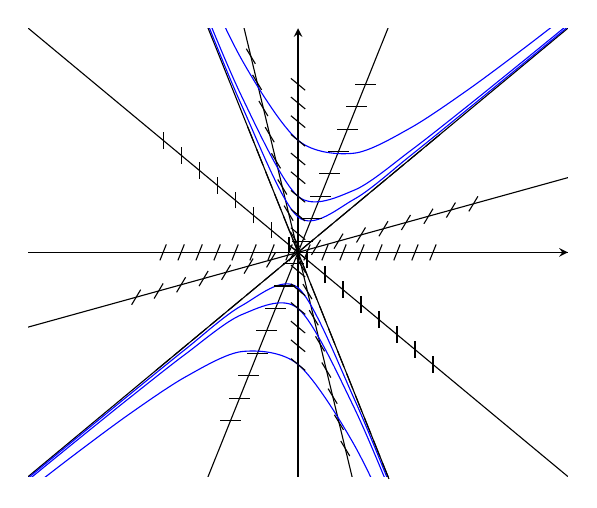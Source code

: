 \begin{tikzpicture}[declare function={
    f(\x,\y)=3*\x-\y;
    g1(\x)=3*\x;
    g2(\x)=\x;
    g3(\x)=1/3*\x;
    g4(\x)=-5*\x;
    g5(\x)=-0;
    g6(\x)=-3*\x;
    g7(\x)=-\x;
    }]
        
    \def\xmax{1.5} \def\xmin{-1.5}
    \def\ymax{1.5} \def\ymin{-1.5}
    \def\nx{15}  \def\ny{15}
    
    \begin{axis}[axis lines=middle,anchor=origin,xmax=2,xmin=-2,ymax=2,ymin=-2,ticks=none]
        \coordinate (O) at (axis cs:0,0);
        \coordinate (X) at (axis cs:1,0);
        \coordinate (Y) at (axis cs:0,1);
        \draw plot (\x,{g1(\x)});
        \draw plot (\x,{g2(\x)});
        \draw plot(\x,{g3(\x)});
        \draw plot (\x,{g4(\x)});
        \draw plot (\x,{g5(\x)});
        \draw plot (\x,{g6(\x)});
        \draw plot (\x,{g7(\x)});
        
        \addplot[blue,smooth] (x,{-x-sqrt(1+4*x^2)});
        \addplot[blue,smooth] (x,{-x-sqrt(.25+4*x^2)});
        \addplot[blue,smooth] (x,{-x-sqrt(.1+4*x^2)});
        
        \addplot[blue,smooth] (x,{-x+sqrt(1+4*x^2)});
        \addplot[blue,smooth] (x,{-x+sqrt(.25+4*x^2)});
        \addplot[blue,smooth] (x,{-x+sqrt(.1+4*x^2)});
        
%         \addplot[blue,smooth] (x,{+x+sqrt(1+4*x^2)});
%         \addplot[blue,smooth] (x,{+x+sqrt(.25+4*x^2)});
%         \addplot[blue,smooth] (x,{+x+sqrt(.1+4*x^2)});
%         
%         \addplot[blue,smooth] (x,{+x-sqrt(1+4*x^2)});
%         \addplot[blue,smooth] (x,{+x-sqrt(.25+4*x^2)});
%         \addplot[blue,smooth] (x,{+x-sqrt(.1+4*x^2)});
        
        
\end{axis}
    
    \begin{scope}[x={($(X)-(O)$)}, y={($(Y)-(O)$)}, shift={(O)}]
        \foreach \i in {0,...,\nx}{
            \draw[-] ({atan(0)}:-0.075) ++ ({-.5+\i*(1/15)},{g1(-.5+\i*(1/15))}) -- ++ ({atan(0)}:0.15);
            \draw[-] ({atan(1)}:-0.075) ++ ({-1+\i*(2/15)},{g2(-1+\i*(2/15))}) -- ++ ({atan(1)}:0.15);
            \draw[-] ({atan(2)}:-0.075) ++ ({-1.2+\i*(2.5/15)},{g3(-1.2+\i*(2.5/15))}) -- ++ ({atan(2)}:0.15);
            \draw[-] ({atan(-2)}:-0.075) ++ ({-.35+\i*(.7/15)},{g4(-.35+\i*(.7/15))}) -- ++ ({atan(-2)}:0.15);
            \draw[-] ({atan(-3)}:-0.075) ++ ({-.35+\i*(1/15)},{g6(-.35+\i*(1/15))}) -- ++ ({atan(-3)}:0.15);
            \draw[-] ({atan(3)}:-0.075) ++ ({-1+\i*(2/15)},{g5(-1+\i*(2/15))}) -- ++ ({atan(3)}:0.15);
            \draw[-] ({90}:-0.075) ++ ({-1+\i*(2/15)},{g7(-1+\i*(2/15))}) -- ++ ({90}:0.15);
            \draw[-] ({atan(-1)}:-0.075) ++ ({0},{(-1+\i*(2.5/15))}) -- ++ ({atan(-1)}:0.15);
        }
    \end{scope}

    \end{tikzpicture}